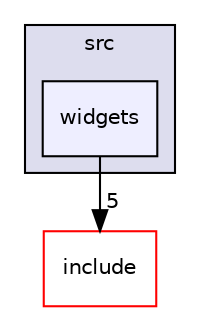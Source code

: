 digraph "src/widgets" {
  compound=true
  node [ fontsize="10", fontname="Helvetica"];
  edge [ labelfontsize="10", labelfontname="Helvetica"];
  subgraph clusterdir_68267d1309a1af8e8297ef4c3efbcdba {
    graph [ bgcolor="#ddddee", pencolor="black", label="src" fontname="Helvetica", fontsize="10", URL="dir_68267d1309a1af8e8297ef4c3efbcdba.html"]
  dir_0abdee562046be6f5823d1ca8c3fd13c [shape=box, label="widgets", style="filled", fillcolor="#eeeeff", pencolor="black", URL="dir_0abdee562046be6f5823d1ca8c3fd13c.html"];
  }
  dir_d44c64559bbebec7f509842c48db8b23 [shape=box label="include" fillcolor="white" style="filled" color="red" URL="dir_d44c64559bbebec7f509842c48db8b23.html"];
  dir_0abdee562046be6f5823d1ca8c3fd13c->dir_d44c64559bbebec7f509842c48db8b23 [headlabel="5", labeldistance=1.5 headhref="dir_000430_000040.html"];
}
